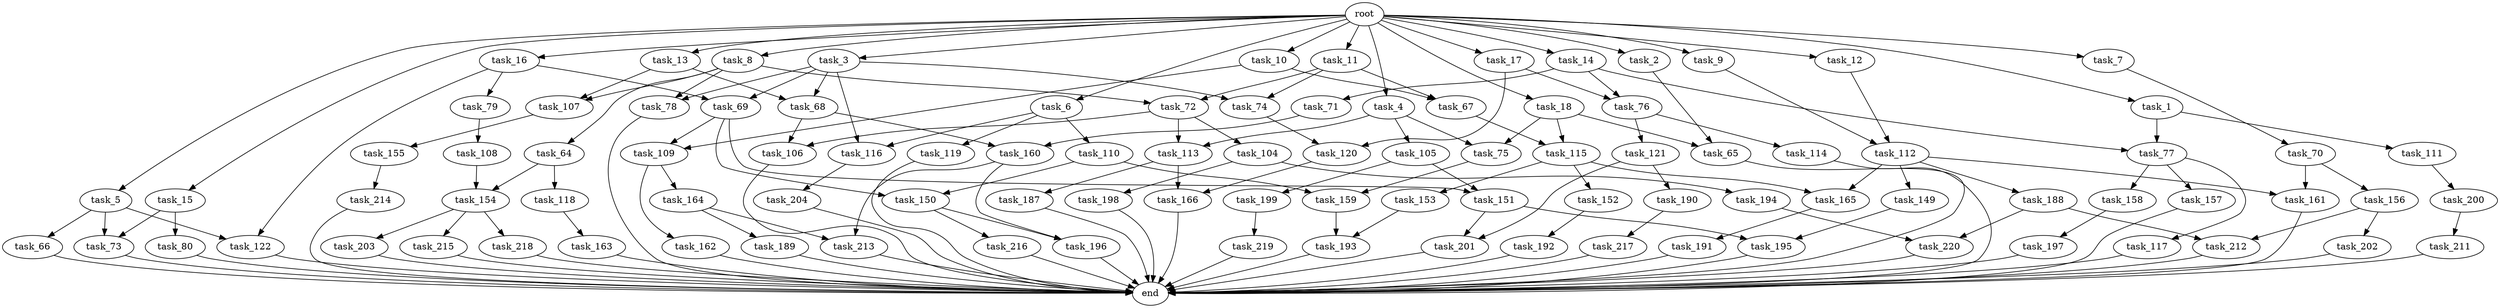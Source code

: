 digraph G {
  root [size="0.000000"];
  task_1 [size="1.024000"];
  task_2 [size="1.024000"];
  task_3 [size="1.024000"];
  task_4 [size="1.024000"];
  task_5 [size="1.024000"];
  task_6 [size="1.024000"];
  task_7 [size="1.024000"];
  task_8 [size="1.024000"];
  task_9 [size="1.024000"];
  task_10 [size="1.024000"];
  task_11 [size="1.024000"];
  task_12 [size="1.024000"];
  task_13 [size="1.024000"];
  task_14 [size="1.024000"];
  task_15 [size="1.024000"];
  task_16 [size="1.024000"];
  task_17 [size="1.024000"];
  task_18 [size="1.024000"];
  task_64 [size="549755813.888000"];
  task_65 [size="996432412.672000"];
  task_66 [size="549755813.888000"];
  task_67 [size="1073741824.000000"];
  task_68 [size="833223655.424000"];
  task_69 [size="558345748.480000"];
  task_70 [size="137438953.472000"];
  task_71 [size="309237645.312000"];
  task_72 [size="1408749273.088000"];
  task_73 [size="764504178.688000"];
  task_74 [size="996432412.672000"];
  task_75 [size="833223655.424000"];
  task_76 [size="446676598.784000"];
  task_77 [size="1005022347.264000"];
  task_78 [size="687194767.360000"];
  task_79 [size="420906795.008000"];
  task_80 [size="214748364.800000"];
  task_104 [size="34359738.368000"];
  task_105 [size="695784701.952000"];
  task_106 [size="249108103.168000"];
  task_107 [size="1245540515.840000"];
  task_108 [size="420906795.008000"];
  task_109 [size="1073741824.000000"];
  task_110 [size="549755813.888000"];
  task_111 [size="695784701.952000"];
  task_112 [size="773094113.280000"];
  task_113 [size="730144440.320000"];
  task_114 [size="137438953.472000"];
  task_115 [size="171798691.840000"];
  task_116 [size="687194767.360000"];
  task_117 [size="137438953.472000"];
  task_118 [size="420906795.008000"];
  task_119 [size="549755813.888000"];
  task_120 [size="996432412.672000"];
  task_121 [size="137438953.472000"];
  task_122 [size="970662608.896000"];
  task_149 [size="858993459.200000"];
  task_150 [size="1717986918.400000"];
  task_151 [size="1408749273.088000"];
  task_152 [size="695784701.952000"];
  task_153 [size="695784701.952000"];
  task_154 [size="841813590.016000"];
  task_155 [size="77309411.328000"];
  task_156 [size="858993459.200000"];
  task_157 [size="137438953.472000"];
  task_158 [size="137438953.472000"];
  task_159 [size="1408749273.088000"];
  task_160 [size="292057776.128000"];
  task_161 [size="1717986918.400000"];
  task_162 [size="695784701.952000"];
  task_163 [size="137438953.472000"];
  task_164 [size="695784701.952000"];
  task_165 [size="1554778161.152000"];
  task_166 [size="764504178.688000"];
  task_187 [size="549755813.888000"];
  task_188 [size="858993459.200000"];
  task_189 [size="695784701.952000"];
  task_190 [size="34359738.368000"];
  task_191 [size="695784701.952000"];
  task_192 [size="420906795.008000"];
  task_193 [size="1554778161.152000"];
  task_194 [size="137438953.472000"];
  task_195 [size="1391569403.904000"];
  task_196 [size="627065225.216000"];
  task_197 [size="214748364.800000"];
  task_198 [size="137438953.472000"];
  task_199 [size="549755813.888000"];
  task_200 [size="549755813.888000"];
  task_201 [size="730144440.320000"];
  task_202 [size="34359738.368000"];
  task_203 [size="549755813.888000"];
  task_204 [size="858993459.200000"];
  task_211 [size="214748364.800000"];
  task_212 [size="730144440.320000"];
  task_213 [size="1245540515.840000"];
  task_214 [size="695784701.952000"];
  task_215 [size="549755813.888000"];
  task_216 [size="77309411.328000"];
  task_217 [size="695784701.952000"];
  task_218 [size="549755813.888000"];
  task_219 [size="695784701.952000"];
  task_220 [size="1245540515.840000"];
  end [size="0.000000"];

  root -> task_1 [size="1.000000"];
  root -> task_2 [size="1.000000"];
  root -> task_3 [size="1.000000"];
  root -> task_4 [size="1.000000"];
  root -> task_5 [size="1.000000"];
  root -> task_6 [size="1.000000"];
  root -> task_7 [size="1.000000"];
  root -> task_8 [size="1.000000"];
  root -> task_9 [size="1.000000"];
  root -> task_10 [size="1.000000"];
  root -> task_11 [size="1.000000"];
  root -> task_12 [size="1.000000"];
  root -> task_13 [size="1.000000"];
  root -> task_14 [size="1.000000"];
  root -> task_15 [size="1.000000"];
  root -> task_16 [size="1.000000"];
  root -> task_17 [size="1.000000"];
  root -> task_18 [size="1.000000"];
  task_1 -> task_77 [size="679477248.000000"];
  task_1 -> task_111 [size="679477248.000000"];
  task_2 -> task_65 [size="838860800.000000"];
  task_3 -> task_68 [size="134217728.000000"];
  task_3 -> task_69 [size="134217728.000000"];
  task_3 -> task_74 [size="134217728.000000"];
  task_3 -> task_78 [size="134217728.000000"];
  task_3 -> task_116 [size="134217728.000000"];
  task_4 -> task_75 [size="679477248.000000"];
  task_4 -> task_105 [size="679477248.000000"];
  task_4 -> task_113 [size="679477248.000000"];
  task_5 -> task_66 [size="536870912.000000"];
  task_5 -> task_73 [size="536870912.000000"];
  task_5 -> task_122 [size="536870912.000000"];
  task_6 -> task_110 [size="536870912.000000"];
  task_6 -> task_116 [size="536870912.000000"];
  task_6 -> task_119 [size="536870912.000000"];
  task_7 -> task_70 [size="134217728.000000"];
  task_8 -> task_64 [size="536870912.000000"];
  task_8 -> task_72 [size="536870912.000000"];
  task_8 -> task_78 [size="536870912.000000"];
  task_8 -> task_107 [size="536870912.000000"];
  task_9 -> task_112 [size="679477248.000000"];
  task_10 -> task_67 [size="209715200.000000"];
  task_10 -> task_109 [size="209715200.000000"];
  task_11 -> task_67 [size="838860800.000000"];
  task_11 -> task_72 [size="838860800.000000"];
  task_11 -> task_74 [size="838860800.000000"];
  task_12 -> task_112 [size="75497472.000000"];
  task_13 -> task_68 [size="679477248.000000"];
  task_13 -> task_107 [size="679477248.000000"];
  task_14 -> task_71 [size="301989888.000000"];
  task_14 -> task_76 [size="301989888.000000"];
  task_14 -> task_77 [size="301989888.000000"];
  task_15 -> task_73 [size="209715200.000000"];
  task_15 -> task_80 [size="209715200.000000"];
  task_16 -> task_69 [size="411041792.000000"];
  task_16 -> task_79 [size="411041792.000000"];
  task_16 -> task_122 [size="411041792.000000"];
  task_17 -> task_76 [size="134217728.000000"];
  task_17 -> task_120 [size="134217728.000000"];
  task_18 -> task_65 [size="134217728.000000"];
  task_18 -> task_75 [size="134217728.000000"];
  task_18 -> task_115 [size="134217728.000000"];
  task_64 -> task_118 [size="411041792.000000"];
  task_64 -> task_154 [size="411041792.000000"];
  task_65 -> end [size="1.000000"];
  task_66 -> end [size="1.000000"];
  task_67 -> task_115 [size="33554432.000000"];
  task_68 -> task_106 [size="209715200.000000"];
  task_68 -> task_160 [size="209715200.000000"];
  task_69 -> task_109 [size="838860800.000000"];
  task_69 -> task_150 [size="838860800.000000"];
  task_69 -> task_151 [size="838860800.000000"];
  task_70 -> task_156 [size="838860800.000000"];
  task_70 -> task_161 [size="838860800.000000"];
  task_71 -> task_160 [size="75497472.000000"];
  task_72 -> task_104 [size="33554432.000000"];
  task_72 -> task_106 [size="33554432.000000"];
  task_72 -> task_113 [size="33554432.000000"];
  task_73 -> end [size="1.000000"];
  task_74 -> task_120 [size="838860800.000000"];
  task_75 -> task_159 [size="536870912.000000"];
  task_76 -> task_114 [size="134217728.000000"];
  task_76 -> task_121 [size="134217728.000000"];
  task_77 -> task_117 [size="134217728.000000"];
  task_77 -> task_157 [size="134217728.000000"];
  task_77 -> task_158 [size="134217728.000000"];
  task_78 -> end [size="1.000000"];
  task_79 -> task_108 [size="411041792.000000"];
  task_80 -> end [size="1.000000"];
  task_104 -> task_194 [size="134217728.000000"];
  task_104 -> task_198 [size="134217728.000000"];
  task_105 -> task_151 [size="536870912.000000"];
  task_105 -> task_199 [size="536870912.000000"];
  task_106 -> end [size="1.000000"];
  task_107 -> task_155 [size="75497472.000000"];
  task_108 -> task_154 [size="411041792.000000"];
  task_109 -> task_162 [size="679477248.000000"];
  task_109 -> task_164 [size="679477248.000000"];
  task_110 -> task_150 [size="838860800.000000"];
  task_110 -> task_159 [size="838860800.000000"];
  task_111 -> task_200 [size="536870912.000000"];
  task_112 -> task_149 [size="838860800.000000"];
  task_112 -> task_161 [size="838860800.000000"];
  task_112 -> task_165 [size="838860800.000000"];
  task_112 -> task_188 [size="838860800.000000"];
  task_113 -> task_166 [size="536870912.000000"];
  task_113 -> task_187 [size="536870912.000000"];
  task_114 -> end [size="1.000000"];
  task_115 -> task_152 [size="679477248.000000"];
  task_115 -> task_153 [size="679477248.000000"];
  task_115 -> task_165 [size="679477248.000000"];
  task_116 -> task_204 [size="838860800.000000"];
  task_117 -> end [size="1.000000"];
  task_118 -> task_163 [size="134217728.000000"];
  task_119 -> end [size="1.000000"];
  task_120 -> task_166 [size="209715200.000000"];
  task_121 -> task_190 [size="33554432.000000"];
  task_121 -> task_201 [size="33554432.000000"];
  task_122 -> end [size="1.000000"];
  task_149 -> task_195 [size="679477248.000000"];
  task_150 -> task_196 [size="75497472.000000"];
  task_150 -> task_216 [size="75497472.000000"];
  task_151 -> task_195 [size="679477248.000000"];
  task_151 -> task_201 [size="679477248.000000"];
  task_152 -> task_192 [size="411041792.000000"];
  task_153 -> task_193 [size="679477248.000000"];
  task_154 -> task_203 [size="536870912.000000"];
  task_154 -> task_215 [size="536870912.000000"];
  task_154 -> task_218 [size="536870912.000000"];
  task_155 -> task_214 [size="679477248.000000"];
  task_156 -> task_202 [size="33554432.000000"];
  task_156 -> task_212 [size="33554432.000000"];
  task_157 -> end [size="1.000000"];
  task_158 -> task_197 [size="209715200.000000"];
  task_159 -> task_193 [size="838860800.000000"];
  task_160 -> task_196 [size="536870912.000000"];
  task_160 -> task_213 [size="536870912.000000"];
  task_161 -> end [size="1.000000"];
  task_162 -> end [size="1.000000"];
  task_163 -> end [size="1.000000"];
  task_164 -> task_189 [size="679477248.000000"];
  task_164 -> task_213 [size="679477248.000000"];
  task_165 -> task_191 [size="679477248.000000"];
  task_166 -> end [size="1.000000"];
  task_187 -> end [size="1.000000"];
  task_188 -> task_212 [size="679477248.000000"];
  task_188 -> task_220 [size="679477248.000000"];
  task_189 -> end [size="1.000000"];
  task_190 -> task_217 [size="679477248.000000"];
  task_191 -> end [size="1.000000"];
  task_192 -> end [size="1.000000"];
  task_193 -> end [size="1.000000"];
  task_194 -> task_220 [size="536870912.000000"];
  task_195 -> end [size="1.000000"];
  task_196 -> end [size="1.000000"];
  task_197 -> end [size="1.000000"];
  task_198 -> end [size="1.000000"];
  task_199 -> task_219 [size="679477248.000000"];
  task_200 -> task_211 [size="209715200.000000"];
  task_201 -> end [size="1.000000"];
  task_202 -> end [size="1.000000"];
  task_203 -> end [size="1.000000"];
  task_204 -> end [size="1.000000"];
  task_211 -> end [size="1.000000"];
  task_212 -> end [size="1.000000"];
  task_213 -> end [size="1.000000"];
  task_214 -> end [size="1.000000"];
  task_215 -> end [size="1.000000"];
  task_216 -> end [size="1.000000"];
  task_217 -> end [size="1.000000"];
  task_218 -> end [size="1.000000"];
  task_219 -> end [size="1.000000"];
  task_220 -> end [size="1.000000"];
}
